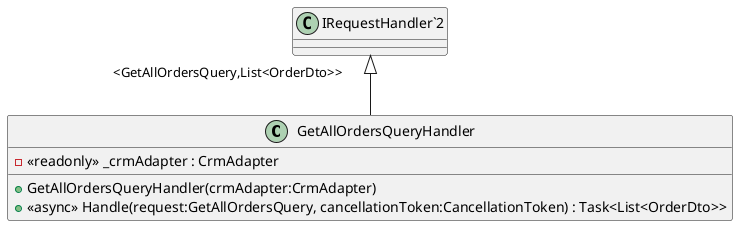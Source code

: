 @startuml
class GetAllOrdersQueryHandler {
    - <<readonly>> _crmAdapter : CrmAdapter
    + GetAllOrdersQueryHandler(crmAdapter:CrmAdapter)
    + <<async>> Handle(request:GetAllOrdersQuery, cancellationToken:CancellationToken) : Task<List<OrderDto>>
}
"IRequestHandler`2" "<GetAllOrdersQuery,List<OrderDto>>" <|-- GetAllOrdersQueryHandler
@enduml
